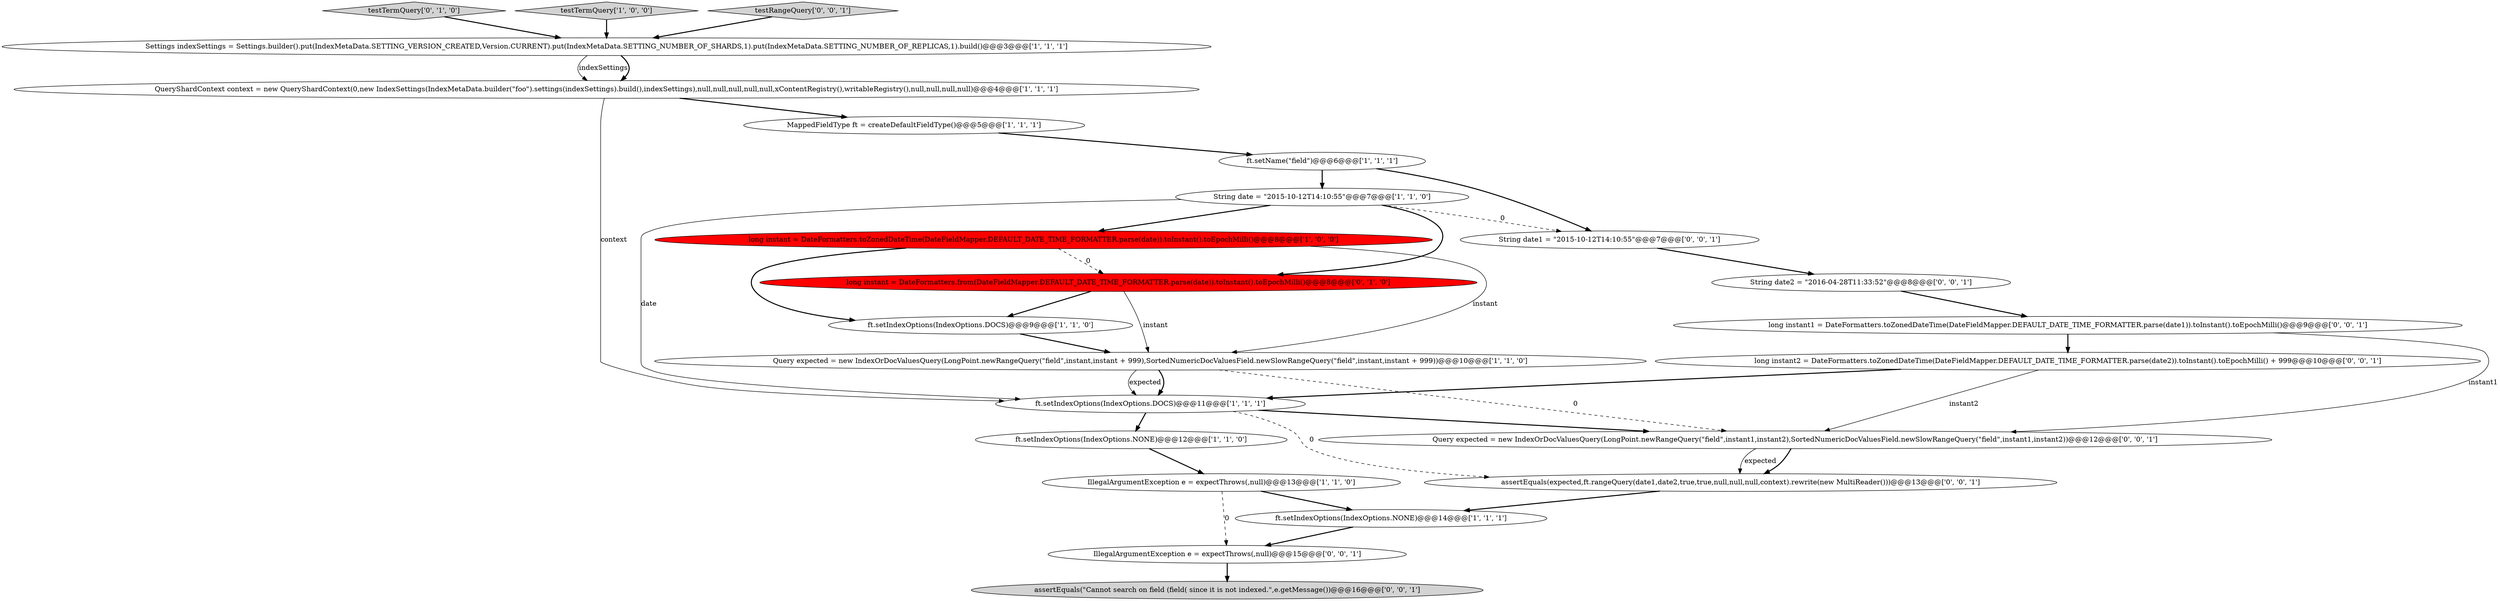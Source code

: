 digraph {
14 [style = filled, label = "long instant = DateFormatters.from(DateFieldMapper.DEFAULT_DATE_TIME_FORMATTER.parse(date)).toInstant().toEpochMilli()@@@8@@@['0', '1', '0']", fillcolor = red, shape = ellipse image = "AAA1AAABBB2BBB"];
17 [style = filled, label = "long instant2 = DateFormatters.toZonedDateTime(DateFieldMapper.DEFAULT_DATE_TIME_FORMATTER.parse(date2)).toInstant().toEpochMilli() + 999@@@10@@@['0', '0', '1']", fillcolor = white, shape = ellipse image = "AAA0AAABBB3BBB"];
18 [style = filled, label = "IllegalArgumentException e = expectThrows(,null)@@@15@@@['0', '0', '1']", fillcolor = white, shape = ellipse image = "AAA0AAABBB3BBB"];
5 [style = filled, label = "QueryShardContext context = new QueryShardContext(0,new IndexSettings(IndexMetaData.builder(\"foo\").settings(indexSettings).build(),indexSettings),null,null,null,null,null,xContentRegistry(),writableRegistry(),null,null,null,null)@@@4@@@['1', '1', '1']", fillcolor = white, shape = ellipse image = "AAA0AAABBB1BBB"];
8 [style = filled, label = "ft.setName(\"field\")@@@6@@@['1', '1', '1']", fillcolor = white, shape = ellipse image = "AAA0AAABBB1BBB"];
15 [style = filled, label = "Query expected = new IndexOrDocValuesQuery(LongPoint.newRangeQuery(\"field\",instant1,instant2),SortedNumericDocValuesField.newSlowRangeQuery(\"field\",instant1,instant2))@@@12@@@['0', '0', '1']", fillcolor = white, shape = ellipse image = "AAA0AAABBB3BBB"];
21 [style = filled, label = "assertEquals(expected,ft.rangeQuery(date1,date2,true,true,null,null,null,context).rewrite(new MultiReader()))@@@13@@@['0', '0', '1']", fillcolor = white, shape = ellipse image = "AAA0AAABBB3BBB"];
9 [style = filled, label = "ft.setIndexOptions(IndexOptions.DOCS)@@@11@@@['1', '1', '1']", fillcolor = white, shape = ellipse image = "AAA0AAABBB1BBB"];
4 [style = filled, label = "ft.setIndexOptions(IndexOptions.DOCS)@@@9@@@['1', '1', '0']", fillcolor = white, shape = ellipse image = "AAA0AAABBB1BBB"];
20 [style = filled, label = "String date2 = \"2016-04-28T11:33:52\"@@@8@@@['0', '0', '1']", fillcolor = white, shape = ellipse image = "AAA0AAABBB3BBB"];
3 [style = filled, label = "MappedFieldType ft = createDefaultFieldType()@@@5@@@['1', '1', '1']", fillcolor = white, shape = ellipse image = "AAA0AAABBB1BBB"];
16 [style = filled, label = "assertEquals(\"Cannot search on field (field( since it is not indexed.\",e.getMessage())@@@16@@@['0', '0', '1']", fillcolor = lightgray, shape = ellipse image = "AAA0AAABBB3BBB"];
12 [style = filled, label = "String date = \"2015-10-12T14:10:55\"@@@7@@@['1', '1', '0']", fillcolor = white, shape = ellipse image = "AAA0AAABBB1BBB"];
1 [style = filled, label = "long instant = DateFormatters.toZonedDateTime(DateFieldMapper.DEFAULT_DATE_TIME_FORMATTER.parse(date)).toInstant().toEpochMilli()@@@8@@@['1', '0', '0']", fillcolor = red, shape = ellipse image = "AAA1AAABBB1BBB"];
0 [style = filled, label = "ft.setIndexOptions(IndexOptions.NONE)@@@14@@@['1', '1', '1']", fillcolor = white, shape = ellipse image = "AAA0AAABBB1BBB"];
13 [style = filled, label = "testTermQuery['0', '1', '0']", fillcolor = lightgray, shape = diamond image = "AAA0AAABBB2BBB"];
6 [style = filled, label = "IllegalArgumentException e = expectThrows(,null)@@@13@@@['1', '1', '0']", fillcolor = white, shape = ellipse image = "AAA0AAABBB1BBB"];
10 [style = filled, label = "ft.setIndexOptions(IndexOptions.NONE)@@@12@@@['1', '1', '0']", fillcolor = white, shape = ellipse image = "AAA0AAABBB1BBB"];
19 [style = filled, label = "String date1 = \"2015-10-12T14:10:55\"@@@7@@@['0', '0', '1']", fillcolor = white, shape = ellipse image = "AAA0AAABBB3BBB"];
22 [style = filled, label = "long instant1 = DateFormatters.toZonedDateTime(DateFieldMapper.DEFAULT_DATE_TIME_FORMATTER.parse(date1)).toInstant().toEpochMilli()@@@9@@@['0', '0', '1']", fillcolor = white, shape = ellipse image = "AAA0AAABBB3BBB"];
2 [style = filled, label = "Settings indexSettings = Settings.builder().put(IndexMetaData.SETTING_VERSION_CREATED,Version.CURRENT).put(IndexMetaData.SETTING_NUMBER_OF_SHARDS,1).put(IndexMetaData.SETTING_NUMBER_OF_REPLICAS,1).build()@@@3@@@['1', '1', '1']", fillcolor = white, shape = ellipse image = "AAA0AAABBB1BBB"];
7 [style = filled, label = "testTermQuery['1', '0', '0']", fillcolor = lightgray, shape = diamond image = "AAA0AAABBB1BBB"];
23 [style = filled, label = "testRangeQuery['0', '0', '1']", fillcolor = lightgray, shape = diamond image = "AAA0AAABBB3BBB"];
11 [style = filled, label = "Query expected = new IndexOrDocValuesQuery(LongPoint.newRangeQuery(\"field\",instant,instant + 999),SortedNumericDocValuesField.newSlowRangeQuery(\"field\",instant,instant + 999))@@@10@@@['1', '1', '0']", fillcolor = white, shape = ellipse image = "AAA0AAABBB1BBB"];
5->3 [style = bold, label=""];
1->4 [style = bold, label=""];
5->9 [style = solid, label="context"];
21->0 [style = bold, label=""];
1->14 [style = dashed, label="0"];
11->15 [style = dashed, label="0"];
15->21 [style = bold, label=""];
8->19 [style = bold, label=""];
19->20 [style = bold, label=""];
17->9 [style = bold, label=""];
6->0 [style = bold, label=""];
2->5 [style = solid, label="indexSettings"];
9->10 [style = bold, label=""];
1->11 [style = solid, label="instant"];
11->9 [style = bold, label=""];
12->1 [style = bold, label=""];
10->6 [style = bold, label=""];
14->11 [style = solid, label="instant"];
20->22 [style = bold, label=""];
6->18 [style = dashed, label="0"];
11->9 [style = solid, label="expected"];
22->15 [style = solid, label="instant1"];
18->16 [style = bold, label=""];
12->19 [style = dashed, label="0"];
9->21 [style = dashed, label="0"];
7->2 [style = bold, label=""];
9->15 [style = bold, label=""];
3->8 [style = bold, label=""];
12->14 [style = bold, label=""];
13->2 [style = bold, label=""];
12->9 [style = solid, label="date"];
22->17 [style = bold, label=""];
0->18 [style = bold, label=""];
23->2 [style = bold, label=""];
4->11 [style = bold, label=""];
15->21 [style = solid, label="expected"];
8->12 [style = bold, label=""];
2->5 [style = bold, label=""];
14->4 [style = bold, label=""];
17->15 [style = solid, label="instant2"];
}
